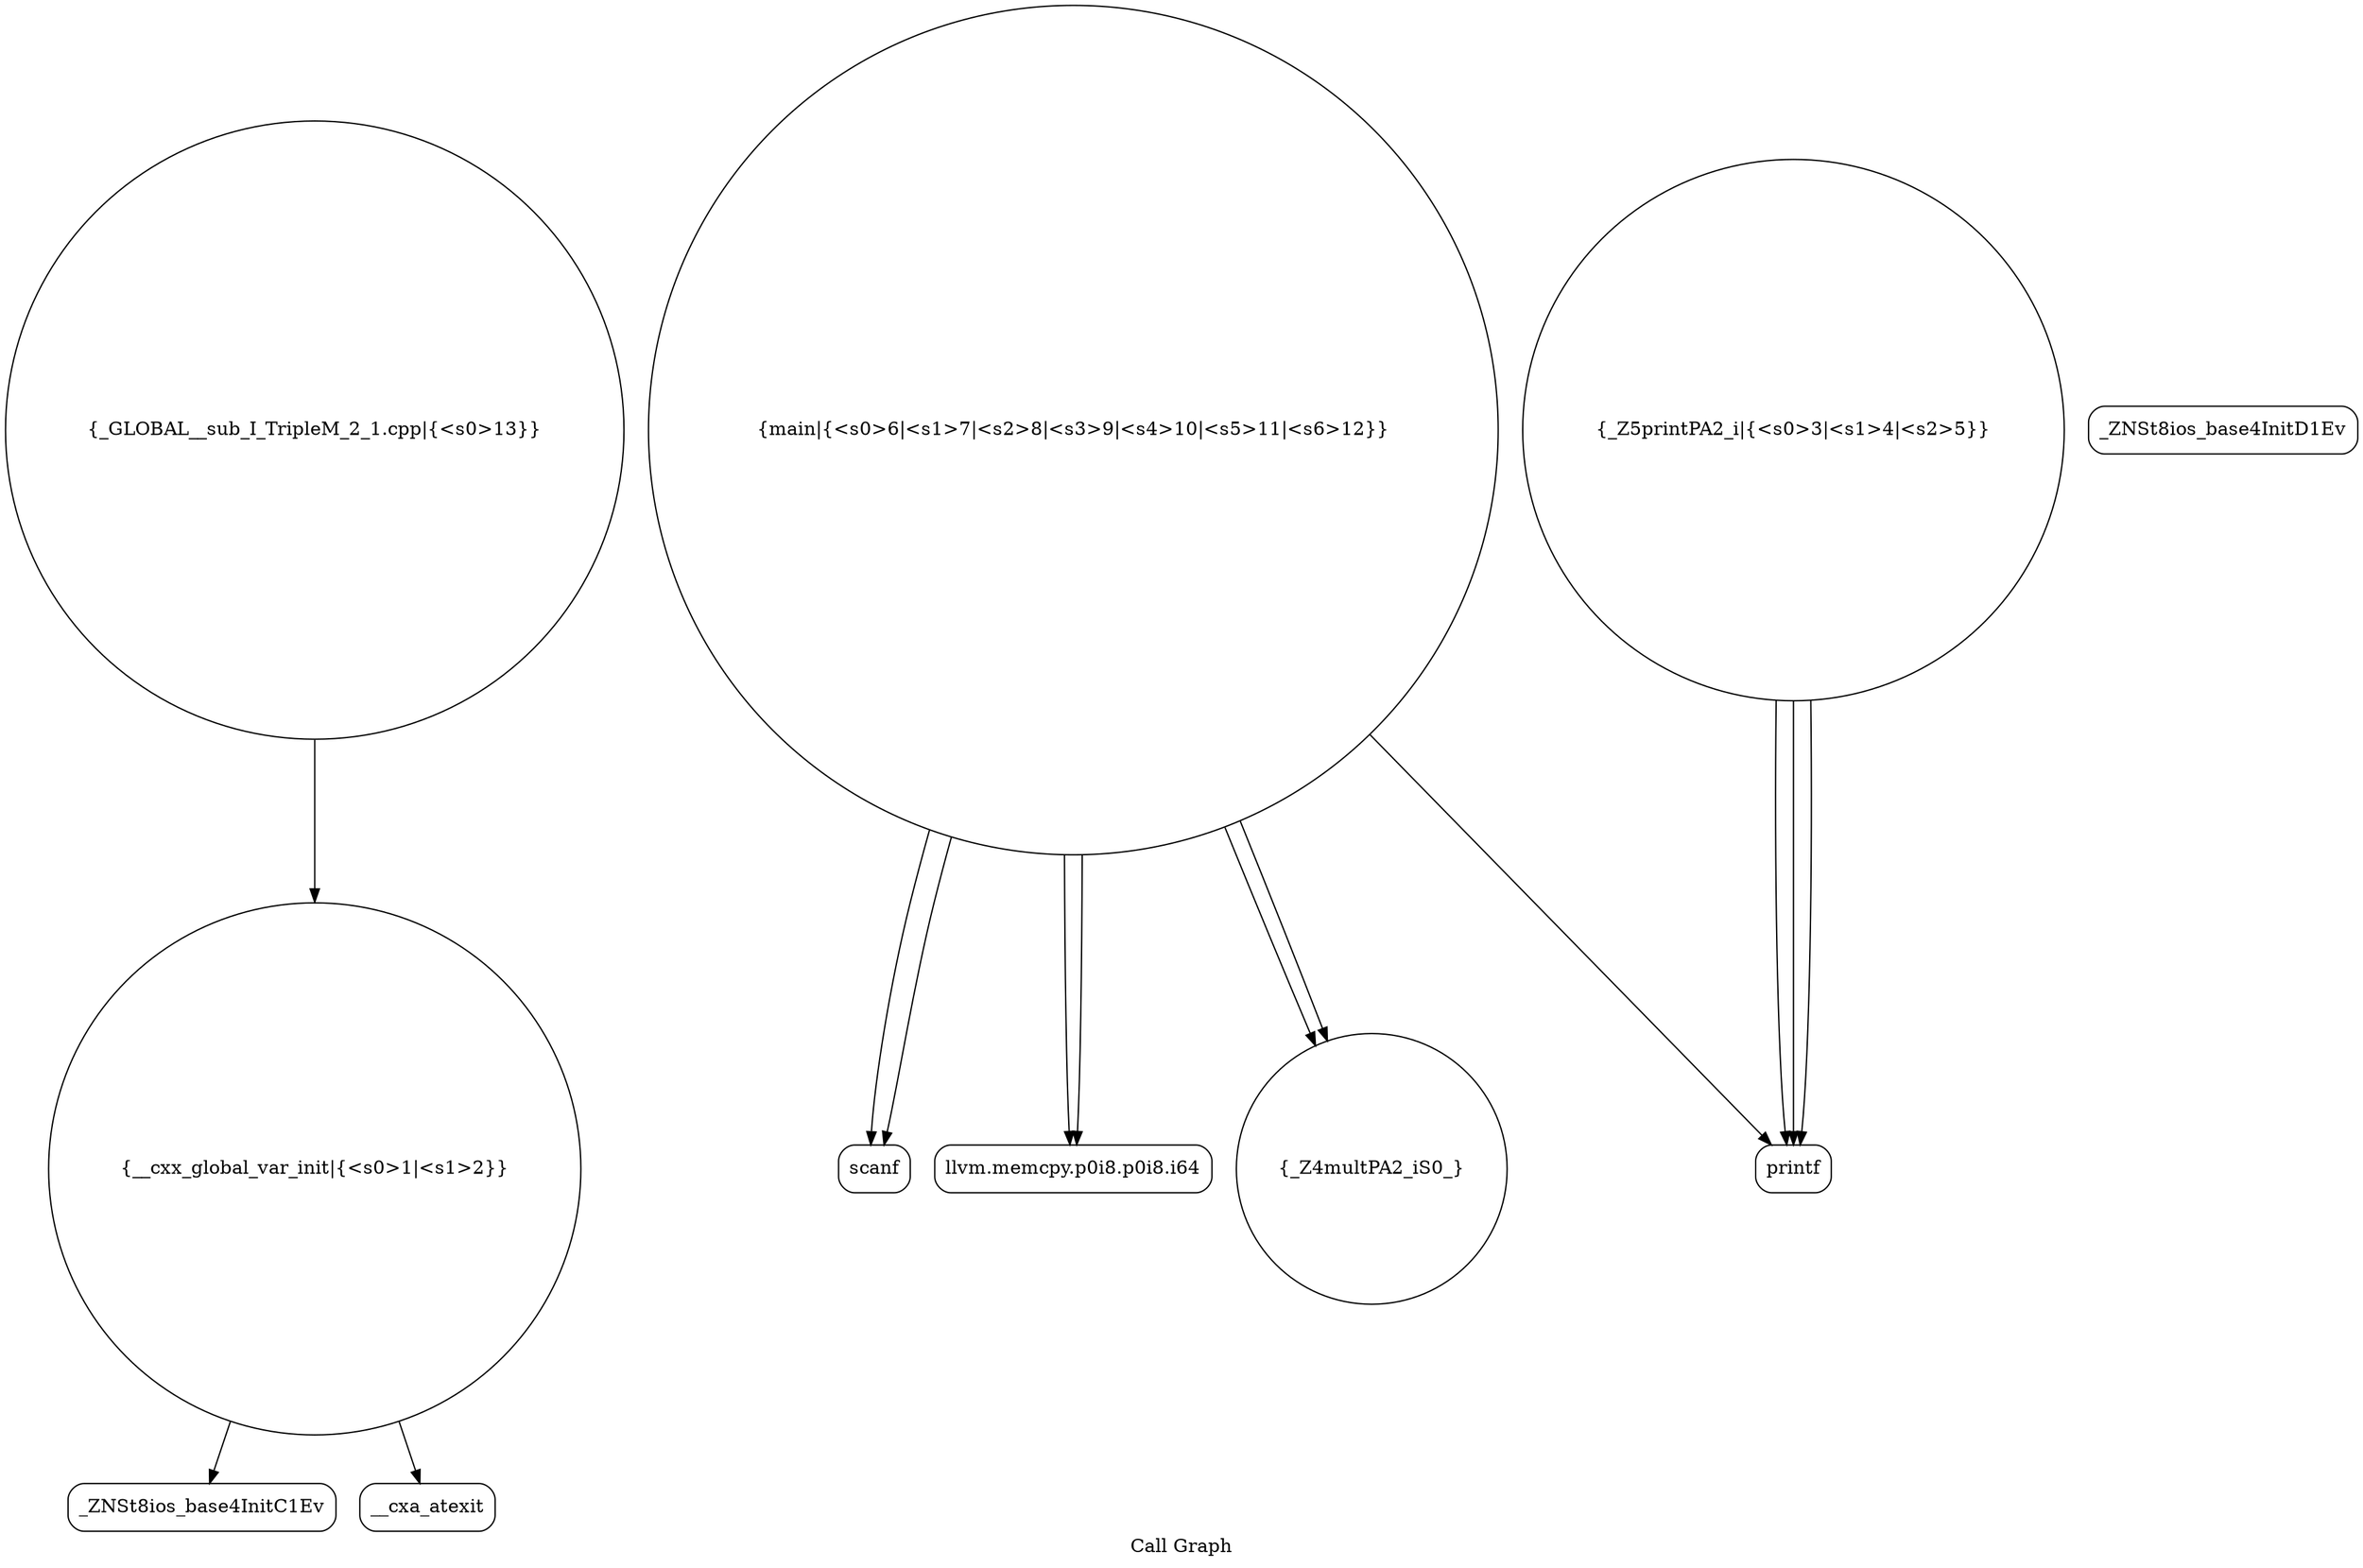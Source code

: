 digraph "Call Graph" {
	label="Call Graph";

	Node0x56531f7d9340 [shape=record,shape=circle,label="{__cxx_global_var_init|{<s0>1|<s1>2}}"];
	Node0x56531f7d9340:s0 -> Node0x56531f7d97d0[color=black];
	Node0x56531f7d9340:s1 -> Node0x56531f7d98d0[color=black];
	Node0x56531f7d9ad0 [shape=record,shape=circle,label="{main|{<s0>6|<s1>7|<s2>8|<s3>9|<s4>10|<s5>11|<s6>12}}"];
	Node0x56531f7d9ad0:s0 -> Node0x56531f7d9b50[color=black];
	Node0x56531f7d9ad0:s1 -> Node0x56531f7d9b50[color=black];
	Node0x56531f7d9ad0:s2 -> Node0x56531f7d9bd0[color=black];
	Node0x56531f7d9ad0:s3 -> Node0x56531f7d9bd0[color=black];
	Node0x56531f7d9ad0:s4 -> Node0x56531f7d9a50[color=black];
	Node0x56531f7d9ad0:s5 -> Node0x56531f7d9a50[color=black];
	Node0x56531f7d9ad0:s6 -> Node0x56531f7d99d0[color=black];
	Node0x56531f7d9850 [shape=record,shape=Mrecord,label="{_ZNSt8ios_base4InitD1Ev}"];
	Node0x56531f7d9bd0 [shape=record,shape=Mrecord,label="{llvm.memcpy.p0i8.p0i8.i64}"];
	Node0x56531f7d9950 [shape=record,shape=circle,label="{_Z5printPA2_i|{<s0>3|<s1>4|<s2>5}}"];
	Node0x56531f7d9950:s0 -> Node0x56531f7d99d0[color=black];
	Node0x56531f7d9950:s1 -> Node0x56531f7d99d0[color=black];
	Node0x56531f7d9950:s2 -> Node0x56531f7d99d0[color=black];
	Node0x56531f7d9a50 [shape=record,shape=circle,label="{_Z4multPA2_iS0_}"];
	Node0x56531f7d97d0 [shape=record,shape=Mrecord,label="{_ZNSt8ios_base4InitC1Ev}"];
	Node0x56531f7d9b50 [shape=record,shape=Mrecord,label="{scanf}"];
	Node0x56531f7d98d0 [shape=record,shape=Mrecord,label="{__cxa_atexit}"];
	Node0x56531f7d9c50 [shape=record,shape=circle,label="{_GLOBAL__sub_I_TripleM_2_1.cpp|{<s0>13}}"];
	Node0x56531f7d9c50:s0 -> Node0x56531f7d9340[color=black];
	Node0x56531f7d99d0 [shape=record,shape=Mrecord,label="{printf}"];
}
